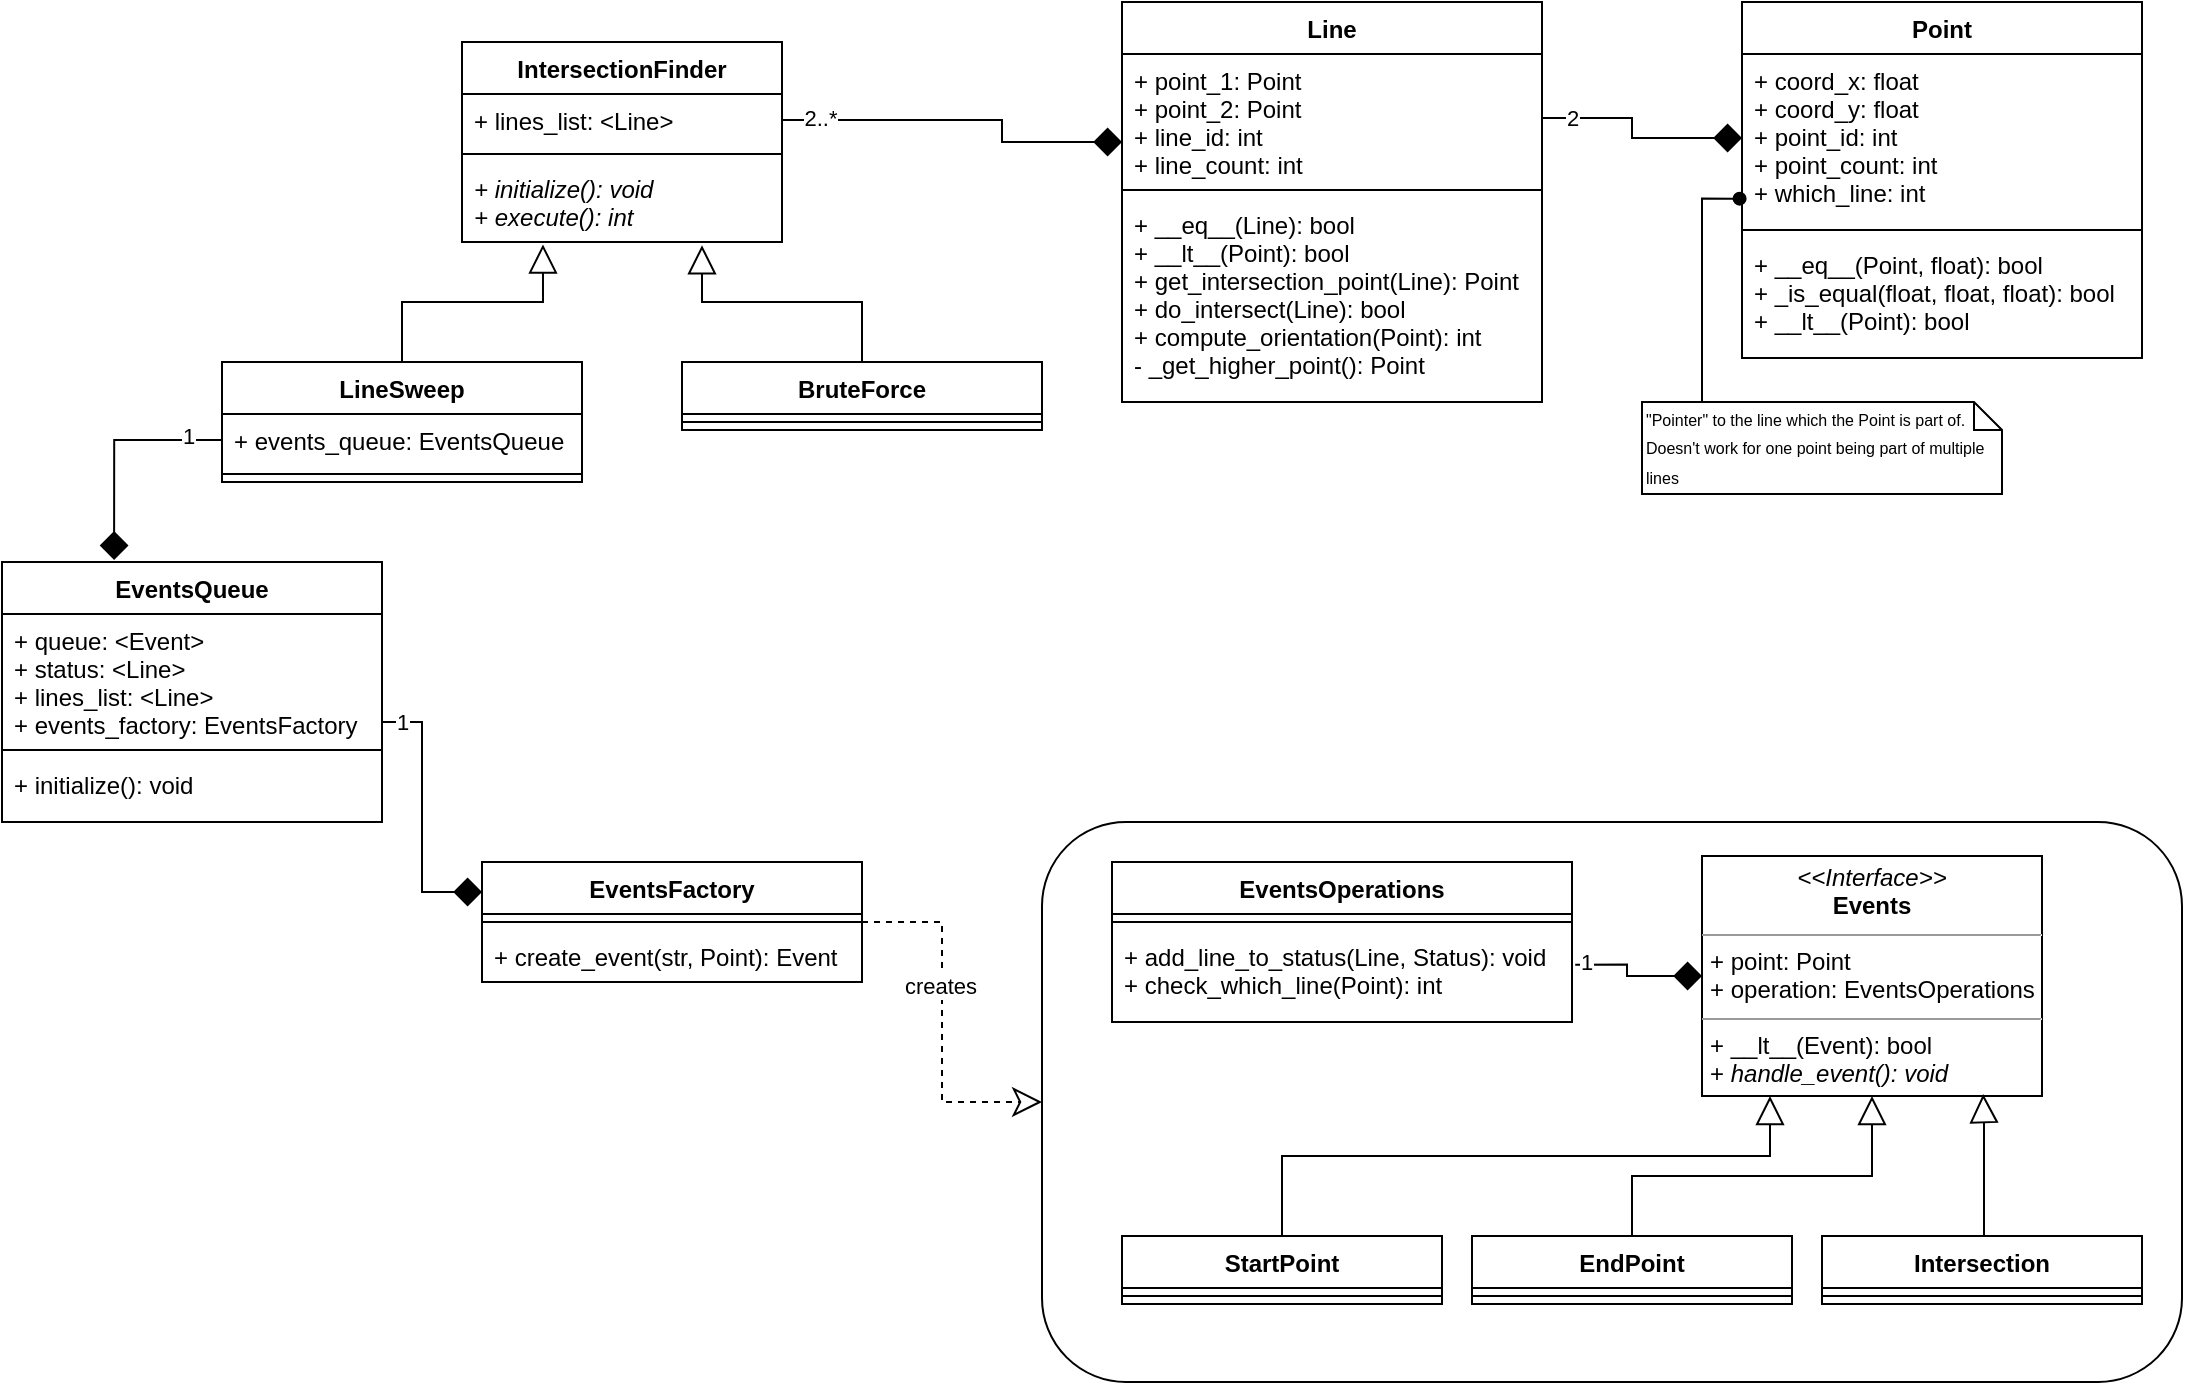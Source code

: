 <mxfile version="13.1.3">
    <diagram id="TfCUmbNBxeJcVQRQtppO" name="Page-1">
        <mxGraphModel dx="1405" dy="1516" grid="1" gridSize="10" guides="1" tooltips="1" connect="1" arrows="1" fold="1" page="1" pageScale="1" pageWidth="1169" pageHeight="827" math="0" shadow="0">
            <root>
                <mxCell id="0"/>
                <mxCell id="1" parent="0"/>
                <mxCell id="cSdXtgX57WLTUIetgUi0-52" style="edgeStyle=orthogonalEdgeStyle;rounded=0;orthogonalLoop=1;jettySize=auto;html=1;entryX=0;entryY=0.5;entryDx=0;entryDy=0;dashed=1;startArrow=none;startFill=0;startSize=12;endArrow=classic;endFill=0;endSize=12;strokeWidth=1;" parent="1" source="cSdXtgX57WLTUIetgUi0-17" target="cSdXtgX57WLTUIetgUi0-51" edge="1">
                    <mxGeometry relative="1" as="geometry"/>
                </mxCell>
                <mxCell id="cSdXtgX57WLTUIetgUi0-53" value="creates" style="edgeLabel;html=1;align=center;verticalAlign=middle;resizable=0;points=[];" parent="cSdXtgX57WLTUIetgUi0-52" vertex="1" connectable="0">
                    <mxGeometry x="-0.21" y="-1" relative="1" as="geometry">
                        <mxPoint x="-0.33" y="1" as="offset"/>
                    </mxGeometry>
                </mxCell>
                <mxCell id="cSdXtgX57WLTUIetgUi0-58" style="edgeStyle=orthogonalEdgeStyle;rounded=0;orthogonalLoop=1;jettySize=auto;html=1;startArrow=none;startFill=0;startSize=12;endArrow=diamond;endFill=1;endSize=12;strokeWidth=1;exitX=1;exitY=0.5;exitDx=0;exitDy=0;" parent="1" source="lE66irbnl2GG9pVaWtyq-3" target="cSdXtgX57WLTUIetgUi0-36" edge="1">
                    <mxGeometry relative="1" as="geometry">
                        <Array as="points">
                            <mxPoint x="540" y="-741"/>
                            <mxPoint x="540" y="-730"/>
                        </Array>
                        <mxPoint x="460" y="-700.0" as="sourcePoint"/>
                        <mxPoint x="580" y="-740" as="targetPoint"/>
                    </mxGeometry>
                </mxCell>
                <mxCell id="cSdXtgX57WLTUIetgUi0-59" value="2..*" style="edgeLabel;html=1;align=center;verticalAlign=middle;resizable=0;points=[];" parent="cSdXtgX57WLTUIetgUi0-58" vertex="1" connectable="0">
                    <mxGeometry x="-0.792" y="1" relative="1" as="geometry">
                        <mxPoint as="offset"/>
                    </mxGeometry>
                </mxCell>
                <mxCell id="cSdXtgX57WLTUIetgUi0-6" value="&lt;p style=&quot;margin: 0px ; margin-top: 4px ; text-align: center&quot;&gt;&lt;i&gt;&amp;lt;&amp;lt;Interface&amp;gt;&amp;gt;&lt;/i&gt;&lt;br&gt;&lt;b&gt;Events&lt;/b&gt;&lt;/p&gt;&lt;hr size=&quot;1&quot;&gt;&lt;p style=&quot;margin: 0px ; margin-left: 4px&quot;&gt;+ point: Point&lt;/p&gt;&lt;p style=&quot;margin: 0px ; margin-left: 4px&quot;&gt;+ operation: EventsOperations&lt;/p&gt;&lt;hr size=&quot;1&quot;&gt;&lt;p style=&quot;margin: 0px ; margin-left: 4px&quot;&gt;+ __lt__(Event): bool&lt;br&gt;+ &lt;i&gt;handle_event(): void&lt;/i&gt;&lt;/p&gt;" style="verticalAlign=top;align=left;overflow=fill;fontSize=12;fontFamily=Helvetica;html=1;" parent="1" vertex="1">
                    <mxGeometry x="890" y="-373" width="170" height="120" as="geometry"/>
                </mxCell>
                <mxCell id="cSdXtgX57WLTUIetgUi0-42" style="edgeStyle=orthogonalEdgeStyle;rounded=0;orthogonalLoop=1;jettySize=auto;html=1;entryX=0.5;entryY=1;entryDx=0;entryDy=0;endArrow=block;endFill=0;strokeWidth=1;endSize=12;" parent="1" source="cSdXtgX57WLTUIetgUi0-11" target="cSdXtgX57WLTUIetgUi0-6" edge="1">
                    <mxGeometry relative="1" as="geometry"/>
                </mxCell>
                <mxCell id="cSdXtgX57WLTUIetgUi0-41" style="edgeStyle=orthogonalEdgeStyle;rounded=0;orthogonalLoop=1;jettySize=auto;html=1;endArrow=block;endFill=0;strokeWidth=1;endSize=12;entryX=0.2;entryY=1;entryDx=0;entryDy=0;entryPerimeter=0;" parent="1" source="cSdXtgX57WLTUIetgUi0-7" target="cSdXtgX57WLTUIetgUi0-6" edge="1">
                    <mxGeometry relative="1" as="geometry">
                        <mxPoint x="804" y="-253" as="targetPoint"/>
                        <Array as="points">
                            <mxPoint x="680" y="-223"/>
                            <mxPoint x="924" y="-223"/>
                        </Array>
                    </mxGeometry>
                </mxCell>
                <mxCell id="cSdXtgX57WLTUIetgUi0-43" style="edgeStyle=orthogonalEdgeStyle;rounded=0;orthogonalLoop=1;jettySize=auto;html=1;endArrow=block;endFill=0;entryX=0.827;entryY=0.992;entryDx=0;entryDy=0;entryPerimeter=0;strokeWidth=1;endSize=12;" parent="1" source="cSdXtgX57WLTUIetgUi0-14" target="cSdXtgX57WLTUIetgUi0-6" edge="1">
                    <mxGeometry relative="1" as="geometry">
                        <mxPoint x="910" y="-260" as="targetPoint"/>
                        <Array as="points">
                            <mxPoint x="1031" y="-240"/>
                            <mxPoint x="1031" y="-240"/>
                        </Array>
                    </mxGeometry>
                </mxCell>
                <mxCell id="cSdXtgX57WLTUIetgUi0-30" style="edgeStyle=orthogonalEdgeStyle;rounded=0;orthogonalLoop=1;jettySize=auto;html=1;entryX=1.007;entryY=0.377;entryDx=0;entryDy=0;entryPerimeter=0;endArrow=none;endFill=0;startArrow=diamond;startFill=1;endSize=12;startSize=12;" parent="1" source="cSdXtgX57WLTUIetgUi0-6" target="cSdXtgX57WLTUIetgUi0-5" edge="1">
                    <mxGeometry relative="1" as="geometry"/>
                </mxCell>
                <mxCell id="cSdXtgX57WLTUIetgUi0-44" value="1" style="edgeLabel;html=1;align=center;verticalAlign=middle;resizable=0;points=[];" parent="cSdXtgX57WLTUIetgUi0-30" vertex="1" connectable="0">
                    <mxGeometry x="0.848" y="-2" relative="1" as="geometry">
                        <mxPoint as="offset"/>
                    </mxGeometry>
                </mxCell>
                <mxCell id="cSdXtgX57WLTUIetgUi0-51" value="" style="whiteSpace=wrap;html=1;fillColor=none;rounded=1;" parent="1" vertex="1">
                    <mxGeometry x="560" y="-390" width="570" height="280" as="geometry"/>
                </mxCell>
                <mxCell id="cSdXtgX57WLTUIetgUi0-71" style="edgeStyle=orthogonalEdgeStyle;rounded=0;orthogonalLoop=1;jettySize=auto;html=1;entryX=0;entryY=0.25;entryDx=0;entryDy=0;startArrow=none;startFill=0;startSize=12;endArrow=diamond;endFill=1;endSize=12;strokeWidth=1;" parent="1" source="cSdXtgX57WLTUIetgUi0-61" target="cSdXtgX57WLTUIetgUi0-17" edge="1">
                    <mxGeometry relative="1" as="geometry">
                        <Array as="points">
                            <mxPoint x="250" y="-440"/>
                            <mxPoint x="250" y="-355"/>
                        </Array>
                    </mxGeometry>
                </mxCell>
                <mxCell id="cSdXtgX57WLTUIetgUi0-72" value="1" style="edgeLabel;html=1;align=center;verticalAlign=middle;resizable=0;points=[];" parent="cSdXtgX57WLTUIetgUi0-71" vertex="1" connectable="0">
                    <mxGeometry x="-0.953" relative="1" as="geometry">
                        <mxPoint x="6.36" as="offset"/>
                    </mxGeometry>
                </mxCell>
                <mxCell id="cSdXtgX57WLTUIetgUi0-74" style="edgeStyle=orthogonalEdgeStyle;rounded=0;orthogonalLoop=1;jettySize=auto;html=1;entryX=0;entryY=0.5;entryDx=0;entryDy=0;startArrow=none;startFill=0;startSize=12;endArrow=diamond;endFill=1;endSize=12;strokeWidth=1;" parent="1" source="cSdXtgX57WLTUIetgUi0-36" target="cSdXtgX57WLTUIetgUi0-32" edge="1">
                    <mxGeometry relative="1" as="geometry"/>
                </mxCell>
                <mxCell id="cSdXtgX57WLTUIetgUi0-75" value="2" style="edgeLabel;html=1;align=center;verticalAlign=middle;resizable=0;points=[];" parent="cSdXtgX57WLTUIetgUi0-74" vertex="1" connectable="0">
                    <mxGeometry x="-0.727" y="-2" relative="1" as="geometry">
                        <mxPoint y="-2" as="offset"/>
                    </mxGeometry>
                </mxCell>
                <mxCell id="cSdXtgX57WLTUIetgUi0-60" value="EventsQueue" style="swimlane;fontStyle=1;align=center;verticalAlign=top;childLayout=stackLayout;horizontal=1;startSize=26;horizontalStack=0;resizeParent=1;resizeParentMax=0;resizeLast=0;collapsible=1;marginBottom=0;fillColor=none;" parent="1" vertex="1">
                    <mxGeometry x="40" y="-520" width="190" height="130" as="geometry"/>
                </mxCell>
                <mxCell id="cSdXtgX57WLTUIetgUi0-61" value="+ queue: &lt;Event&gt;&#10;+ status: &lt;Line&gt;&#10;+ lines_list: &lt;Line&gt;&#10;+ events_factory: EventsFactory&#10;" style="text;strokeColor=none;fillColor=none;align=left;verticalAlign=top;spacingLeft=4;spacingRight=4;overflow=hidden;rotatable=0;points=[[0,0.5],[1,0.5]];portConstraint=eastwest;" parent="cSdXtgX57WLTUIetgUi0-60" vertex="1">
                    <mxGeometry y="26" width="190" height="64" as="geometry"/>
                </mxCell>
                <mxCell id="cSdXtgX57WLTUIetgUi0-62" value="" style="line;strokeWidth=1;fillColor=none;align=left;verticalAlign=middle;spacingTop=-1;spacingLeft=3;spacingRight=3;rotatable=0;labelPosition=right;points=[];portConstraint=eastwest;" parent="cSdXtgX57WLTUIetgUi0-60" vertex="1">
                    <mxGeometry y="90" width="190" height="8" as="geometry"/>
                </mxCell>
                <mxCell id="cSdXtgX57WLTUIetgUi0-63" value="+ initialize(): void" style="text;strokeColor=none;fillColor=none;align=left;verticalAlign=top;spacingLeft=4;spacingRight=4;overflow=hidden;rotatable=0;points=[[0,0.5],[1,0.5]];portConstraint=eastwest;" parent="cSdXtgX57WLTUIetgUi0-60" vertex="1">
                    <mxGeometry y="98" width="190" height="32" as="geometry"/>
                </mxCell>
                <mxCell id="cSdXtgX57WLTUIetgUi0-11" value="EndPoint" style="swimlane;fontStyle=1;align=center;verticalAlign=top;childLayout=stackLayout;horizontal=1;startSize=26;horizontalStack=0;resizeParent=1;resizeParentMax=0;resizeLast=0;collapsible=1;marginBottom=0;" parent="1" vertex="1">
                    <mxGeometry x="775" y="-183" width="160" height="34" as="geometry"/>
                </mxCell>
                <mxCell id="cSdXtgX57WLTUIetgUi0-12" value="" style="line;strokeWidth=1;fillColor=none;align=left;verticalAlign=middle;spacingTop=-1;spacingLeft=3;spacingRight=3;rotatable=0;labelPosition=right;points=[];portConstraint=eastwest;" parent="cSdXtgX57WLTUIetgUi0-11" vertex="1">
                    <mxGeometry y="26" width="160" height="8" as="geometry"/>
                </mxCell>
                <mxCell id="cSdXtgX57WLTUIetgUi0-7" value="StartPoint" style="swimlane;fontStyle=1;align=center;verticalAlign=top;childLayout=stackLayout;horizontal=1;startSize=26;horizontalStack=0;resizeParent=1;resizeParentMax=0;resizeLast=0;collapsible=1;marginBottom=0;" parent="1" vertex="1">
                    <mxGeometry x="600" y="-183" width="160" height="34" as="geometry"/>
                </mxCell>
                <mxCell id="cSdXtgX57WLTUIetgUi0-9" value="" style="line;strokeWidth=1;fillColor=none;align=left;verticalAlign=middle;spacingTop=-1;spacingLeft=3;spacingRight=3;rotatable=0;labelPosition=right;points=[];portConstraint=eastwest;" parent="cSdXtgX57WLTUIetgUi0-7" vertex="1">
                    <mxGeometry y="26" width="160" height="8" as="geometry"/>
                </mxCell>
                <mxCell id="cSdXtgX57WLTUIetgUi0-14" value="Intersection" style="swimlane;fontStyle=1;align=center;verticalAlign=top;childLayout=stackLayout;horizontal=1;startSize=26;horizontalStack=0;resizeParent=1;resizeParentMax=0;resizeLast=0;collapsible=1;marginBottom=0;" parent="1" vertex="1">
                    <mxGeometry x="950" y="-183" width="160" height="34" as="geometry"/>
                </mxCell>
                <mxCell id="cSdXtgX57WLTUIetgUi0-15" value="" style="line;strokeWidth=1;fillColor=none;align=left;verticalAlign=middle;spacingTop=-1;spacingLeft=3;spacingRight=3;rotatable=0;labelPosition=right;points=[];portConstraint=eastwest;" parent="cSdXtgX57WLTUIetgUi0-14" vertex="1">
                    <mxGeometry y="26" width="160" height="8" as="geometry"/>
                </mxCell>
                <mxCell id="cSdXtgX57WLTUIetgUi0-2" value="EventsOperations" style="swimlane;fontStyle=1;align=center;verticalAlign=top;childLayout=stackLayout;horizontal=1;startSize=26;horizontalStack=0;resizeParent=1;resizeParentMax=0;resizeLast=0;collapsible=1;marginBottom=0;" parent="1" vertex="1">
                    <mxGeometry x="595" y="-370" width="230" height="80" as="geometry"/>
                </mxCell>
                <mxCell id="cSdXtgX57WLTUIetgUi0-4" value="" style="line;strokeWidth=1;fillColor=none;align=left;verticalAlign=middle;spacingTop=-1;spacingLeft=3;spacingRight=3;rotatable=0;labelPosition=right;points=[];portConstraint=eastwest;" parent="cSdXtgX57WLTUIetgUi0-2" vertex="1">
                    <mxGeometry y="26" width="230" height="8" as="geometry"/>
                </mxCell>
                <mxCell id="cSdXtgX57WLTUIetgUi0-5" value="+ add_line_to_status(Line, Status): void&#10;+ check_which_line(Point): int" style="text;strokeColor=none;fillColor=none;align=left;verticalAlign=top;spacingLeft=4;spacingRight=4;overflow=hidden;rotatable=0;points=[[0,0.5],[1,0.5]];portConstraint=eastwest;" parent="cSdXtgX57WLTUIetgUi0-2" vertex="1">
                    <mxGeometry y="34" width="230" height="46" as="geometry"/>
                </mxCell>
                <mxCell id="cSdXtgX57WLTUIetgUi0-17" value="EventsFactory" style="swimlane;fontStyle=1;align=center;verticalAlign=top;childLayout=stackLayout;horizontal=1;startSize=26;horizontalStack=0;resizeParent=1;resizeParentMax=0;resizeLast=0;collapsible=1;marginBottom=0;" parent="1" vertex="1">
                    <mxGeometry x="280" y="-370" width="190" height="60" as="geometry"/>
                </mxCell>
                <mxCell id="cSdXtgX57WLTUIetgUi0-18" value="" style="line;strokeWidth=1;fillColor=none;align=left;verticalAlign=middle;spacingTop=-1;spacingLeft=3;spacingRight=3;rotatable=0;labelPosition=right;points=[];portConstraint=eastwest;" parent="cSdXtgX57WLTUIetgUi0-17" vertex="1">
                    <mxGeometry y="26" width="190" height="8" as="geometry"/>
                </mxCell>
                <mxCell id="cSdXtgX57WLTUIetgUi0-19" value="+ create_event(str, Point): Event" style="text;strokeColor=none;fillColor=none;align=left;verticalAlign=top;spacingLeft=4;spacingRight=4;overflow=hidden;rotatable=0;points=[[0,0.5],[1,0.5]];portConstraint=eastwest;fontStyle=0;" parent="cSdXtgX57WLTUIetgUi0-17" vertex="1">
                    <mxGeometry y="34" width="190" height="26" as="geometry"/>
                </mxCell>
                <mxCell id="lE66irbnl2GG9pVaWtyq-15" style="edgeStyle=orthogonalEdgeStyle;rounded=0;orthogonalLoop=1;jettySize=auto;html=1;endArrow=block;endFill=0;endSize=12;entryX=0.253;entryY=1.03;entryDx=0;entryDy=0;entryPerimeter=0;" parent="1" source="lE66irbnl2GG9pVaWtyq-6" target="lE66irbnl2GG9pVaWtyq-5" edge="1">
                    <mxGeometry relative="1" as="geometry">
                        <mxPoint x="310" y="-670" as="targetPoint"/>
                        <Array as="points">
                            <mxPoint x="240" y="-650"/>
                            <mxPoint x="311" y="-650"/>
                        </Array>
                    </mxGeometry>
                </mxCell>
                <mxCell id="lE66irbnl2GG9pVaWtyq-14" style="edgeStyle=orthogonalEdgeStyle;rounded=0;orthogonalLoop=1;jettySize=auto;html=1;endSize=12;endArrow=block;endFill=0;entryX=0.75;entryY=1.04;entryDx=0;entryDy=0;entryPerimeter=0;" parent="1" source="lE66irbnl2GG9pVaWtyq-11" target="lE66irbnl2GG9pVaWtyq-5" edge="1">
                    <mxGeometry relative="1" as="geometry">
                        <mxPoint x="390" y="-670" as="targetPoint"/>
                        <Array as="points">
                            <mxPoint x="470" y="-650"/>
                            <mxPoint x="390" y="-650"/>
                        </Array>
                    </mxGeometry>
                </mxCell>
                <mxCell id="cSdXtgX57WLTUIetgUi0-35" value="Line" style="swimlane;fontStyle=1;align=center;verticalAlign=top;childLayout=stackLayout;horizontal=1;startSize=26;horizontalStack=0;resizeParent=1;resizeParentMax=0;resizeLast=0;collapsible=1;marginBottom=0;fillColor=none;" parent="1" vertex="1">
                    <mxGeometry x="600" y="-800" width="210" height="200" as="geometry"/>
                </mxCell>
                <mxCell id="cSdXtgX57WLTUIetgUi0-36" value="+ point_1: Point&#10;+ point_2: Point&#10;+ line_id: int&#10;+ line_count: int" style="text;strokeColor=none;fillColor=none;align=left;verticalAlign=top;spacingLeft=4;spacingRight=4;overflow=hidden;rotatable=0;points=[[0,0.5],[1,0.5]];portConstraint=eastwest;" parent="cSdXtgX57WLTUIetgUi0-35" vertex="1">
                    <mxGeometry y="26" width="210" height="64" as="geometry"/>
                </mxCell>
                <mxCell id="cSdXtgX57WLTUIetgUi0-37" value="" style="line;strokeWidth=1;fillColor=none;align=left;verticalAlign=middle;spacingTop=-1;spacingLeft=3;spacingRight=3;rotatable=0;labelPosition=right;points=[];portConstraint=eastwest;" parent="cSdXtgX57WLTUIetgUi0-35" vertex="1">
                    <mxGeometry y="90" width="210" height="8" as="geometry"/>
                </mxCell>
                <mxCell id="cSdXtgX57WLTUIetgUi0-38" value="+ __eq__(Line): bool&#10;+ __lt__(Point): bool&#10;+ get_intersection_point(Line): Point&#10;+ do_intersect(Line): bool&#10;+ compute_orientation(Point): int&#10;- _get_higher_point(): Point" style="text;strokeColor=none;fillColor=none;align=left;verticalAlign=top;spacingLeft=4;spacingRight=4;overflow=hidden;rotatable=0;points=[[0,0.5],[1,0.5]];portConstraint=eastwest;" parent="cSdXtgX57WLTUIetgUi0-35" vertex="1">
                    <mxGeometry y="98" width="210" height="102" as="geometry"/>
                </mxCell>
                <mxCell id="lE66irbnl2GG9pVaWtyq-2" value="IntersectionFinder" style="swimlane;fontStyle=1;align=center;verticalAlign=top;childLayout=stackLayout;horizontal=1;startSize=26;horizontalStack=0;resizeParent=1;resizeParentMax=0;resizeLast=0;collapsible=1;marginBottom=0;fillColor=none;" parent="1" vertex="1">
                    <mxGeometry x="270" y="-780" width="160" height="100" as="geometry"/>
                </mxCell>
                <mxCell id="lE66irbnl2GG9pVaWtyq-3" value="+ lines_list: &lt;Line&gt;" style="text;strokeColor=none;fillColor=none;align=left;verticalAlign=top;spacingLeft=4;spacingRight=4;overflow=hidden;rotatable=0;points=[[0,0.5],[1,0.5]];portConstraint=eastwest;" parent="lE66irbnl2GG9pVaWtyq-2" vertex="1">
                    <mxGeometry y="26" width="160" height="26" as="geometry"/>
                </mxCell>
                <mxCell id="lE66irbnl2GG9pVaWtyq-4" value="" style="line;strokeWidth=1;fillColor=none;align=left;verticalAlign=middle;spacingTop=-1;spacingLeft=3;spacingRight=3;rotatable=0;labelPosition=right;points=[];portConstraint=eastwest;" parent="lE66irbnl2GG9pVaWtyq-2" vertex="1">
                    <mxGeometry y="52" width="160" height="8" as="geometry"/>
                </mxCell>
                <mxCell id="lE66irbnl2GG9pVaWtyq-5" value="+ initialize(): void&#10;+ execute(): int" style="text;strokeColor=none;fillColor=none;align=left;verticalAlign=top;spacingLeft=4;spacingRight=4;overflow=hidden;rotatable=0;points=[[0,0.5],[1,0.5]];portConstraint=eastwest;fontStyle=2" parent="lE66irbnl2GG9pVaWtyq-2" vertex="1">
                    <mxGeometry y="60" width="160" height="40" as="geometry"/>
                </mxCell>
                <mxCell id="lE66irbnl2GG9pVaWtyq-6" value="LineSweep" style="swimlane;fontStyle=1;align=center;verticalAlign=top;childLayout=stackLayout;horizontal=1;startSize=26;horizontalStack=0;resizeParent=1;resizeParentMax=0;resizeLast=0;collapsible=1;marginBottom=0;fillColor=none;" parent="1" vertex="1">
                    <mxGeometry x="150" y="-620" width="180" height="60" as="geometry"/>
                </mxCell>
                <mxCell id="lE66irbnl2GG9pVaWtyq-7" value="+ events_queue: EventsQueue" style="text;strokeColor=none;fillColor=none;align=left;verticalAlign=top;spacingLeft=4;spacingRight=4;overflow=hidden;rotatable=0;points=[[0,0.5],[1,0.5]];portConstraint=eastwest;" parent="lE66irbnl2GG9pVaWtyq-6" vertex="1">
                    <mxGeometry y="26" width="180" height="26" as="geometry"/>
                </mxCell>
                <mxCell id="lE66irbnl2GG9pVaWtyq-8" value="" style="line;strokeWidth=1;fillColor=none;align=left;verticalAlign=middle;spacingTop=-1;spacingLeft=3;spacingRight=3;rotatable=0;labelPosition=right;points=[];portConstraint=eastwest;" parent="lE66irbnl2GG9pVaWtyq-6" vertex="1">
                    <mxGeometry y="52" width="180" height="8" as="geometry"/>
                </mxCell>
                <mxCell id="lE66irbnl2GG9pVaWtyq-11" value="BruteForce" style="swimlane;fontStyle=1;align=center;verticalAlign=top;childLayout=stackLayout;horizontal=1;startSize=26;horizontalStack=0;resizeParent=1;resizeParentMax=0;resizeLast=0;collapsible=1;marginBottom=0;fillColor=none;" parent="1" vertex="1">
                    <mxGeometry x="380" y="-620" width="180" height="34" as="geometry"/>
                </mxCell>
                <mxCell id="lE66irbnl2GG9pVaWtyq-13" value="" style="line;strokeWidth=1;fillColor=none;align=left;verticalAlign=middle;spacingTop=-1;spacingLeft=3;spacingRight=3;rotatable=0;labelPosition=right;points=[];portConstraint=eastwest;" parent="lE66irbnl2GG9pVaWtyq-11" vertex="1">
                    <mxGeometry y="26" width="180" height="8" as="geometry"/>
                </mxCell>
                <mxCell id="cSdXtgX57WLTUIetgUi0-31" value="Point" style="swimlane;fontStyle=1;align=center;verticalAlign=top;childLayout=stackLayout;horizontal=1;startSize=26;horizontalStack=0;resizeParent=1;resizeParentMax=0;resizeLast=0;collapsible=1;marginBottom=0;fillColor=none;" parent="1" vertex="1">
                    <mxGeometry x="910" y="-800" width="200" height="178" as="geometry"/>
                </mxCell>
                <mxCell id="cSdXtgX57WLTUIetgUi0-32" value="+ coord_x: float&#10;+ coord_y: float&#10;+ point_id: int&#10;+ point_count: int&#10;+ which_line: int" style="text;strokeColor=none;fillColor=none;align=left;verticalAlign=top;spacingLeft=4;spacingRight=4;overflow=hidden;rotatable=0;points=[[0,0.5],[1,0.5]];portConstraint=eastwest;" parent="cSdXtgX57WLTUIetgUi0-31" vertex="1">
                    <mxGeometry y="26" width="200" height="84" as="geometry"/>
                </mxCell>
                <mxCell id="cSdXtgX57WLTUIetgUi0-33" value="" style="line;strokeWidth=1;fillColor=none;align=left;verticalAlign=middle;spacingTop=-1;spacingLeft=3;spacingRight=3;rotatable=0;labelPosition=right;points=[];portConstraint=eastwest;" parent="cSdXtgX57WLTUIetgUi0-31" vertex="1">
                    <mxGeometry y="110" width="200" height="8" as="geometry"/>
                </mxCell>
                <mxCell id="cSdXtgX57WLTUIetgUi0-34" value="+ __eq__(Point, float): bool&#10;+ _is_equal(float, float, float): bool&#10;+ __lt__(Point): bool" style="text;strokeColor=none;fillColor=none;align=left;verticalAlign=top;spacingLeft=4;spacingRight=4;overflow=hidden;rotatable=0;points=[[0,0.5],[1,0.5]];portConstraint=eastwest;" parent="cSdXtgX57WLTUIetgUi0-31" vertex="1">
                    <mxGeometry y="118" width="200" height="60" as="geometry"/>
                </mxCell>
                <mxCell id="lE66irbnl2GG9pVaWtyq-16" style="edgeStyle=orthogonalEdgeStyle;rounded=0;orthogonalLoop=1;jettySize=auto;html=1;entryX=0.295;entryY=-0.008;entryDx=0;entryDy=0;entryPerimeter=0;endArrow=diamond;endFill=1;endSize=12;" parent="1" source="lE66irbnl2GG9pVaWtyq-7" target="cSdXtgX57WLTUIetgUi0-60" edge="1">
                    <mxGeometry relative="1" as="geometry"/>
                </mxCell>
                <mxCell id="lE66irbnl2GG9pVaWtyq-17" value="1" style="edgeLabel;html=1;align=center;verticalAlign=middle;resizable=0;points=[];" parent="lE66irbnl2GG9pVaWtyq-16" vertex="1" connectable="0">
                    <mxGeometry x="-0.701" y="-2" relative="1" as="geometry">
                        <mxPoint as="offset"/>
                    </mxGeometry>
                </mxCell>
                <mxCell id="1_Q9ir36IiWx2A1ji0LD-3" style="edgeStyle=orthogonalEdgeStyle;rounded=0;orthogonalLoop=1;jettySize=auto;html=1;entryX=-0.006;entryY=0.861;entryDx=0;entryDy=0;entryPerimeter=0;endArrow=oval;endFill=1;" edge="1" parent="1" source="1_Q9ir36IiWx2A1ji0LD-1" target="cSdXtgX57WLTUIetgUi0-32">
                    <mxGeometry relative="1" as="geometry">
                        <Array as="points">
                            <mxPoint x="890" y="-702"/>
                        </Array>
                    </mxGeometry>
                </mxCell>
                <mxCell id="1_Q9ir36IiWx2A1ji0LD-1" value="&lt;font style=&quot;font-size: 8px&quot;&gt;&quot;Pointer&quot; to the line which the Point is part of. Doesn't work for one point being part of multiple lines&lt;/font&gt;" style="shape=note;whiteSpace=wrap;html=1;size=14;verticalAlign=top;align=left;spacingTop=-6;" vertex="1" parent="1">
                    <mxGeometry x="860" y="-600" width="180" height="46" as="geometry"/>
                </mxCell>
            </root>
        </mxGraphModel>
    </diagram>
</mxfile>